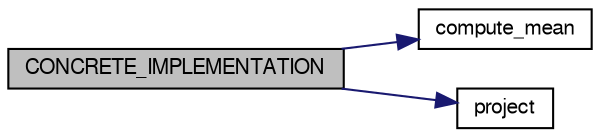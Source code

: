 digraph G
{
  edge [fontname="FreeSans",fontsize="10",labelfontname="FreeSans",labelfontsize="10"];
  node [fontname="FreeSans",fontsize="10",shape=record];
  rankdir="LR";
  Node1 [label="CONCRETE_IMPLEMENTATION",height=0.2,width=0.4,color="black", fillcolor="grey75", style="filled" fontcolor="black"];
  Node1 -> Node2 [color="midnightblue",fontsize="10",style="solid",fontname="FreeSans"];
  Node2 [label="compute_mean",height=0.2,width=0.4,color="black", fillcolor="white", style="filled",URL="$namespacetapkee_1_1tapkee__internal.html#a6292f847230181ae854b81552b1c8295"];
  Node1 -> Node3 [color="midnightblue",fontsize="10",style="solid",fontname="FreeSans"];
  Node3 [label="project",height=0.2,width=0.4,color="black", fillcolor="white", style="filled",URL="$namespacetapkee_1_1tapkee__internal.html#a2e93009cb610607e2c60936d0f576809"];
}
